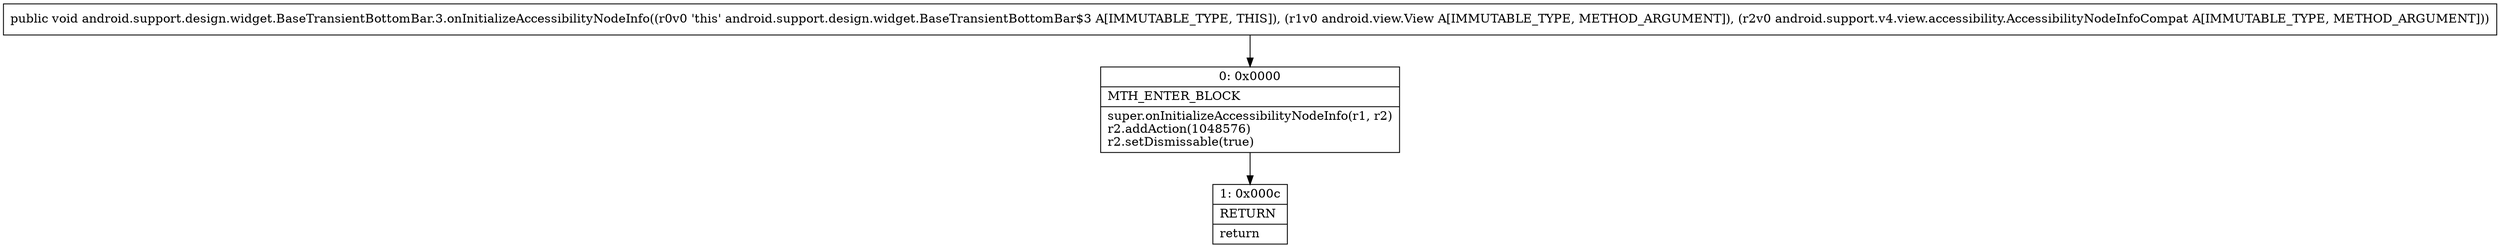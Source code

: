 digraph "CFG forandroid.support.design.widget.BaseTransientBottomBar.3.onInitializeAccessibilityNodeInfo(Landroid\/view\/View;Landroid\/support\/v4\/view\/accessibility\/AccessibilityNodeInfoCompat;)V" {
Node_0 [shape=record,label="{0\:\ 0x0000|MTH_ENTER_BLOCK\l|super.onInitializeAccessibilityNodeInfo(r1, r2)\lr2.addAction(1048576)\lr2.setDismissable(true)\l}"];
Node_1 [shape=record,label="{1\:\ 0x000c|RETURN\l|return\l}"];
MethodNode[shape=record,label="{public void android.support.design.widget.BaseTransientBottomBar.3.onInitializeAccessibilityNodeInfo((r0v0 'this' android.support.design.widget.BaseTransientBottomBar$3 A[IMMUTABLE_TYPE, THIS]), (r1v0 android.view.View A[IMMUTABLE_TYPE, METHOD_ARGUMENT]), (r2v0 android.support.v4.view.accessibility.AccessibilityNodeInfoCompat A[IMMUTABLE_TYPE, METHOD_ARGUMENT])) }"];
MethodNode -> Node_0;
Node_0 -> Node_1;
}

